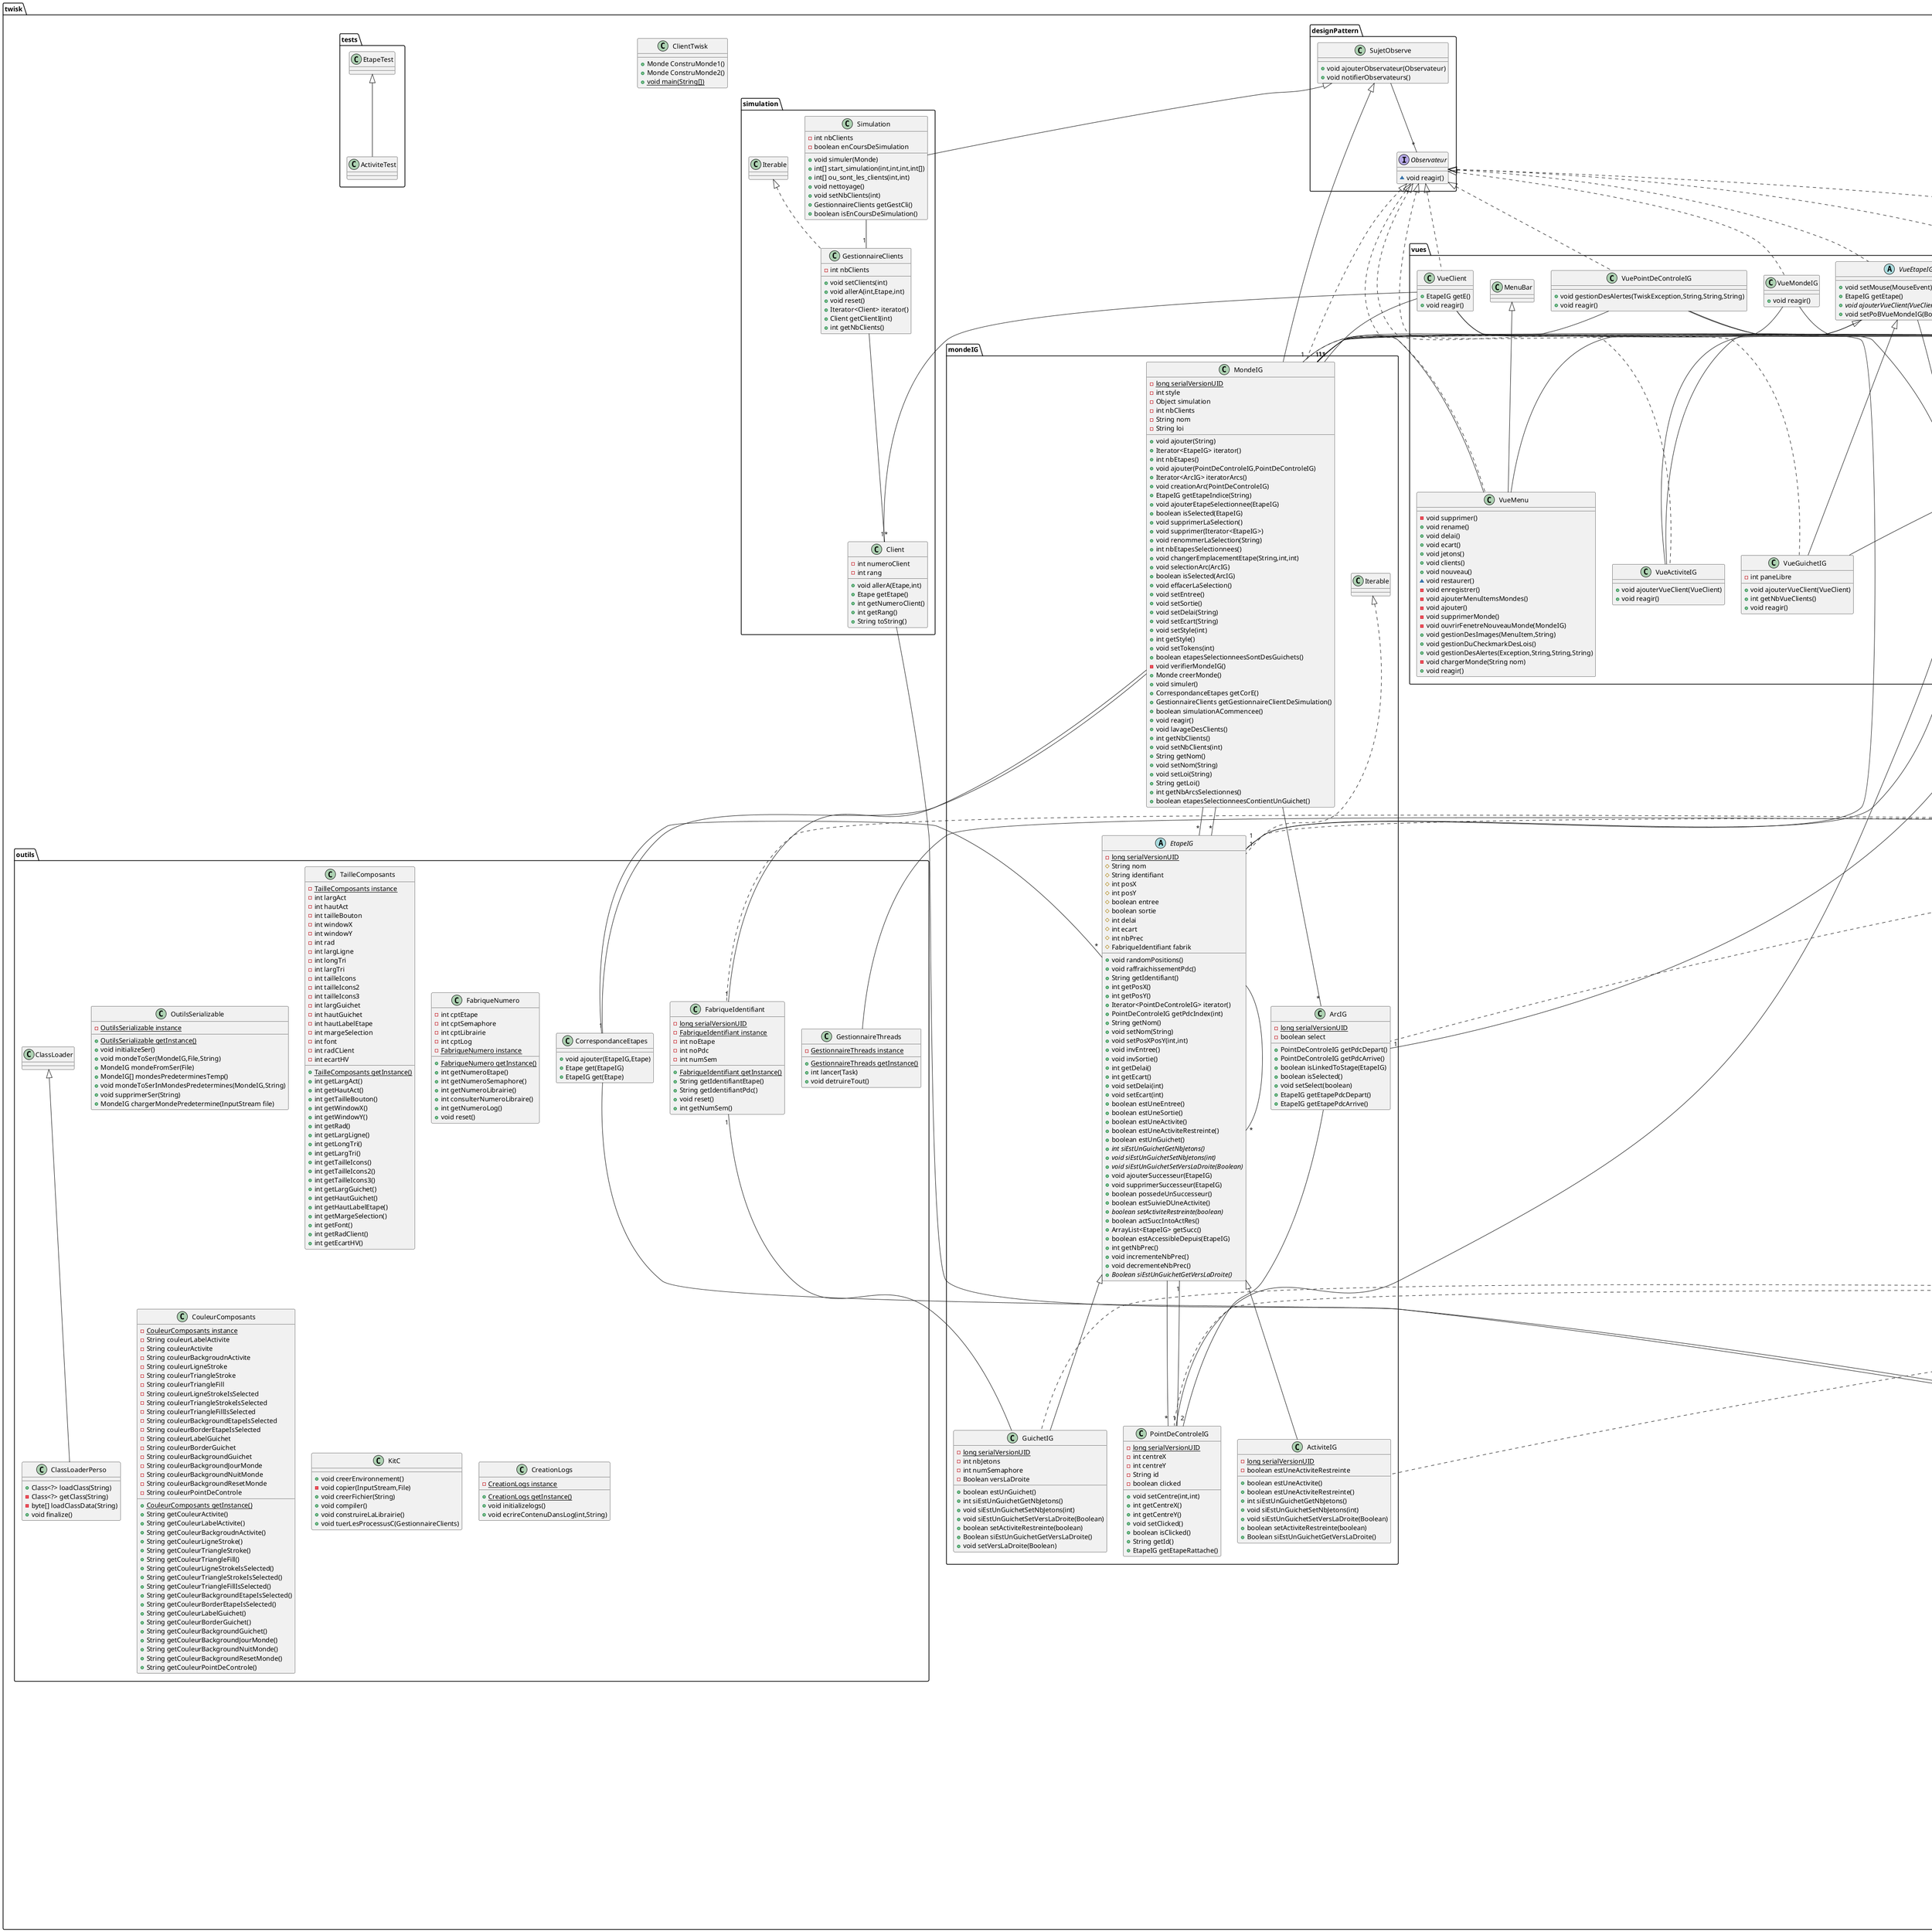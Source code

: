 @startuml
class twisk.monde.Activite {
- int temps
- int ecartTemps
+ boolean estUneActivite()
+ int getTemps()
+ void setTemps(int)
+ int getEcartTemps()
+ void setEcartTemps(int)
+ String toString()
+ String toC()
+ int getNbTicketSiGuichet()
+ int getNumSem()
}
class twisk.exceptions.SameActivityException {
}
abstract class twisk.exceptions.TwiskException {
}
class twisk.exceptions.MondeNullException {
}
class twisk.simulation.Client {
- int numeroClient
- int rang
+ void allerA(Etape,int)
+ Etape getEtape()
+ int getNumeroClient()
+ int getRang()
+ String toString()
}
twisk.simulation.Client --"1" twisk.monde.Etape
class twisk.outils.OutilsSerializable {
- {static} OutilsSerializable instance
+ {static} OutilsSerializable getInstance()
+ void initializeSer()
+ void mondeToSer(MondeIG,File,String)
+ MondeIG mondeFromSer(File)
+ MondeIG[] mondesPredeterminesTemp()
+ void mondeToSerInMondesPredetermines(MondeIG,String)
+ void supprimerSer(String)
+ MondeIG chargerMondePredetermine(InputStream file)
}
class twisk.exceptions.GuichetToGuichetException {
}
class twisk.exceptions.URLIncorrectException {
}

class twisk.outils.ClassLoaderPerso {
+ Class<?> loadClass(String)
- Class<?> getClass(String)
- byte[] loadClassData(String)
+ void finalize()
}
class twisk.outils.FabriqueIdentifiant {
- {static} long serialVersionUID
- {static} FabriqueIdentifiant instance
- int noEtape
- int noPdc
- int numSem
+ {static} FabriqueIdentifiant getInstance()
+ String getIdentifiantEtape()
+ String getIdentifiantPdc()
+ void reset()
+ int getNumSem()
}
class twisk.outils.TailleComposants {
- {static} TailleComposants instance
- int largAct
- int hautAct
- int tailleBouton
- int windowX
- int windowY
- int rad
- int largLigne
- int longTri
- int largTri
- int tailleIcons
- int tailleIcons2
- int tailleIcons3
- int largGuichet
- int hautGuichet
- int hautLabelEtape
- int margeSelection
- int font
- int radCLient
- int ecartHV
+ {static} TailleComposants getInstance()
+ int getLargAct()
+ int getHautAct()
+ int getTailleBouton()
+ int getWindowX()
+ int getWindowY()
+ int getRad()
+ int getLargLigne()
+ int getLongTri()
+ int getLargTri()
+ int getTailleIcons()
+ int getTailleIcons2()
+ int getTailleIcons3()
+ int getLargGuichet()
+ int getHautGuichet()
+ int getHautLabelEtape()
+ int getMargeSelection()
+ int getFont()
+ int getRadClient()
+ int getEcartHV()
}
class twisk.outils.FabriqueNumero {
- int cptEtape
- int cptSemaphore
- int cptLibrairie
- int cptLog
- {static} FabriqueNumero instance
+ {static} FabriqueNumero getInstance()
+ int getNumeroEtape()
+ int getNumeroSemaphore()
+ int getNumeroLibrairie()
+ int consulterNumeroLibraire()
+ int getNumeroLog()
+ void reset()
}
class twisk.outils.CouleurComposants {
- {static} CouleurComposants instance
- String couleurLabelActivite
- String couleurActivite
- String couleurBackgroudnActivite
- String couleurLigneStroke
- String couleurTriangleStroke
- String couleurTriangleFill
- String couleurLigneStrokeIsSelected
- String couleurTriangleStrokeIsSelected
- String couleurTriangleFillIsSelected
- String couleurBackgroundEtapeIsSelected
- String couleurBorderEtapeIsSelected
- String couleurLabelGuichet
- String couleurBorderGuichet
- String couleurBackgroundGuichet
- String couleurBackgroundJourMonde
- String couleurBackgroundNuitMonde
- String couleurBackgroundResetMonde
- String couleurPointDeControle
+ {static} CouleurComposants getInstance()
+ String getCouleurActivite()
+ String getCouleurLabelActivite()
+ String getCouleurBackgroudnActivite()
+ String getCouleurLigneStroke()
+ String getCouleurTriangleStroke()
+ String getCouleurTriangleFill()
+ String getCouleurLigneStrokeIsSelected()
+ String getCouleurTriangleStrokeIsSelected()
+ String getCouleurTriangleFillIsSelected()
+ String getCouleurBackgroundEtapeIsSelected()
+ String getCouleurBorderEtapeIsSelected()
+ String getCouleurLabelGuichet()
+ String getCouleurBorderGuichet()
+ String getCouleurBackgroundGuichet()
+ String getCouleurBackgroundJourMonde()
+ String getCouleurBackgroundNuitMonde()
+ String getCouleurBackgroundResetMonde()
+ String getCouleurPointDeControle()
}
abstract class twisk.mondeIG.EtapeIG {
- {static} long serialVersionUID
# String nom
# String identifiant
# int posX
# int posY
# boolean entree
# boolean sortie
# int delai
# int ecart
# int nbPrec
# FabriqueIdentifiant fabrik
+ void randomPositions()
+ void raffraichissementPdc()
+ String getIdentifiant()
+ int getPosX()
+ int getPosY()
+ Iterator<PointDeControleIG> iterator()
+ PointDeControleIG getPdcIndex(int)
+ String getNom()
+ void setNom(String)
+ void setPosXPosY(int,int)
+ void invEntree()
+ void invSortie()
+ int getDelai()
+ int getEcart()
+ void setDelai(int)
+ void setEcart(int)
+ boolean estUneEntree()
+ boolean estUneSortie()
+ boolean estUneActivite()
+ boolean estUneActiviteRestreinte()
+ boolean estUnGuichet()
+ {abstract}int siEstUnGuichetGetNbJetons()
+ {abstract}void siEstUnGuichetSetNbJetons(int)
+ {abstract}void siEstUnGuichetSetVersLaDroite(Boolean)
+ void ajouterSuccesseur(EtapeIG)
+ void supprimerSuccesseur(EtapeIG)
+ boolean possedeUnSuccesseur()
+ boolean estSuivieDUneActivite()
+ {abstract}boolean setActiviteRestreinte(boolean)
+ boolean actSuccIntoActRes()
+ ArrayList<EtapeIG> getSucc()
+ boolean estAccessibleDepuis(EtapeIG)
+ int getNbPrec()
+ void incrementeNbPrec()
+ void decrementeNbPrec()
+ {abstract}Boolean siEstUnGuichetGetVersLaDroite()
}
twisk.mondeIG.EtapeIG--"*" twisk.mondeIG.PointDeControleIG
twisk.mondeIG.EtapeIG--"*" twisk.mondeIG.EtapeIG
abstract class twisk.monde.Etape {
# String nom
# int num
+ void ajouterSuccesseur(Etape)
+ int nbSuccesseurs()
+ boolean estUneActivite()
+ boolean estUnGuichet()
+ Iterator<Etape> iterator()
+ String getNom()
+ int getNum()
+ {abstract}String toC()
+ GestionnaireSuccesseurs getGestsucc()
+ Etape getSucc()
+ Etape getSuccI(int)
+ {abstract}int getNbTicketSiGuichet()
+ {abstract}int getNumSem()
+ String getNomMaj()
+ boolean estUnSasEntree()
+ boolean estUnSasSortie()
}
twisk.monde.Etape--"1" twisk.monde.GestionnaireSuccesseurs
class twisk.vues.VueClient {
+ EtapeIG getE()
+ void reagir()
}
twisk.vues.VueClient--"1" twisk.simulation.Client
twisk.vues.VueClient--"1" twisk.mondeIG.MondeIG
twisk.vues.VueClient--"1" twisk.mondeIG.EtapeIG
interface twisk.designPattern.Observateur {
~ void reagir()
}
class twisk.exceptions.PasUnGuichetException {
}
class twisk.monde.GestionnaireEtapes {
+ void ajouter(Etape)
+ int nbEtapes()
+ Iterator<Etape> iterator()
+ String toString()
}
twisk.monde.GestionnaireEtapes--"*" twisk.monde.Etape
class twisk.vues.VueArcIG {
+ void apparitionDeLaLigne(PointDeControleIG,PointDeControleIG)
+ void apparitionDuTriangle()
+ void reagir()
}
twisk.vues.VueArcIG--"1" twisk.mondeIG.MondeIG
twisk.vues.VueArcIG--"1" twisk.mondeIG.ArcIG
twisk.vues.VueArcIG--"1" javafx.scene.shape.Line
twisk.vues.VueArcIG--"1" javafx.scene.shape.Polyline
class twisk.exceptions.UncorrectSettingsException {
}

class twisk.exceptions.ArcAlreadyCreateException {
}
class twisk.outils.KitC {
+ void creerEnvironnement()
- void copier(InputStream,File)
+ void creerFichier(String)
+ void compiler()
+ void construireLaLibrairie()
+ void tuerLesProcessusC(GestionnaireClients)
}
class twisk.outils.CreationLogs {
- {static} CreationLogs instance
+ {static} CreationLogs getInstance()
+ void initializelogs()
+ void ecrireContenuDansLog(int,String)
}
class twisk.vues.VueMondeIG {
+ void reagir()
}
twisk.vues.VueMondeIG --"1" twisk.mondeIG.MondeIG
class twisk.monde.GestionnaireSuccesseurs {
+ void ajouter(Etape)
+ int nbEtapes()
+ Iterator<Etape> iterator()
+ Etape getSucc()
+ Etape getSuccI(int)
+ String toString()
}
twisk.monde.GestionnaireSuccesseurs --"*" twisk.monde.Etape
class twisk.monde.SasEntree {
- String loi
+ String toC()
+ boolean estUnSasEntree()
+ void setLoi(String)
}
class twisk.monde.Monde {
+ void aCommeEntree(Etape)
+ void aCommeSortie(Etape)
+ void ajouter(Etape)
+ int nbEtapes()
+ int nbGuichets()
+ Iterator<Etape> iterator()
+ String toString()
+ String toC()
+ int getNbTicketsGuichetI(int)
+ String getNomEtapeI(int)
+ int getNumSasSortie()
+ Etape getEtapeI(int)
+ SasEntree getSasE()
}
twisk.monde.Monde--"1" twisk.monde.SasEntree
twisk.monde.Monde--"1" twisk.monde.SasSortie
twisk.monde.Monde--"1" twisk.monde.GestionnaireEtapes
class twisk.monde.SasSortie {
+ String toC()
+ boolean estUnSasSortie()
}
class twisk.exceptions.ChargementSauvegardeException {
}
class twisk.exceptions.MondeException {
}
class twisk.exceptions.WrongDirectionException {
}
class twisk.outils.GestionnaireThreads {
- {static} GestionnaireThreads instance
+ {static} GestionnaireThreads getInstance()
+ int lancer(Task)
+ void detruireTout()
}
twisk.outils.GestionnaireThreads--"*" java.lang.Thread
class twisk.ClientTwisk {
+ Monde ConstruMonde1()
+ Monde ConstruMonde2()
+ {static} void main(String[])
}
class twisk.simulation.Simulation {
- int nbClients
- boolean enCoursDeSimulation
+ void simuler(Monde)
+ int[] start_simulation(int,int,int,int[])
+ int[] ou_sont_les_clients(int,int)
+ void nettoyage()
+ void setNbClients(int)
+ GestionnaireClients getGestCli()
+ boolean isEnCoursDeSimulation()
}
twisk.simulation.Simulation --"1" twisk.simulation.GestionnaireClients
class twisk.vues.VueGuichetIG {
- int paneLibre
+ void ajouterVueClient(VueClient)
+ int getNbVueClients()
+ void reagir()
}
twisk.vues.VueGuichetIG--"1" javafx.scene.layout.FlowPane
class twisk.mondeIG.ActiviteIG {
- {static} long serialVersionUID
- boolean estUneActiviteRestreinte
+ boolean estUneActivite()
+ boolean estUneActiviteRestreinte()
+ int siEstUnGuichetGetNbJetons()
+ void siEstUnGuichetSetNbJetons(int)
+ void siEstUnGuichetSetVersLaDroite(Boolean)
+ boolean setActiviteRestreinte(boolean)
+ Boolean siEstUnGuichetGetVersLaDroite()
}
class twisk.vues.VuePointDeControleIG {
+ void gestionDesAlertes(TwiskException,String,String,String)
+ void reagir()
}
twisk.vues.VuePointDeControleIG --"1" twisk.mondeIG.MondeIG
twisk.vues.VuePointDeControleIG--"1" twisk.mondeIG.PointDeControleIG
class twisk.vues.VueMenu {
- void supprimer()
+ void rename()
+ void delai()
+ void ecart()
+ void jetons()
+ void clients()
+ void nouveau()
~ void restaurer()
- void enregistrer()
- void ajouterMenuItemsMondes()
- void ajouter()
- void supprimerMonde()
- void ouvrirFenetreNouveauMonde(MondeIG)
+ void gestionDesImages(MenuItem,String)
+ void gestionDuCheckmarkDesLois()
+ void gestionDesAlertes(Exception,String,String,String)
- void chargerMonde(String nom)
+ void reagir()
}
twisk.vues.VueMenu--"1" twisk.mondeIG.MondeIG
twisk.vues.VueMenu--"7" javafx.scene.control.Menu
class twisk.exceptions.CreateLoopException {
}
abstract class twisk.vues.VueEtapeIG {
+ void setMouse(MouseEvent)
+ EtapeIG getEtape()
+ {abstract}void ajouterVueClient(VueClient)
+ void setPoBVueMondeIG(BooleanProperty)
}
twisk.vues.VueEtapeIG--"1" twisk.mondeIG.MondeIG
twisk.vues.VueEtapeIG--"1" twisk.mondeIG.EtapeIG
twisk.vues.VueEtapeIG--"1" javafx.scene.control.Label
twisk.vues.VueEtapeIG--"1" java.lang.Boolean
class twisk.MainTwisk {
+ {static} void main(String[])
+ void start(Stage)
}
class twisk.mondeIG.ArcIG {
- {static} long serialVersionUID
- boolean select
+ PointDeControleIG getPdcDepart()
+ PointDeControleIG getPdcArrive()
+ boolean isLinkedToStage(EtapeIG)
+ boolean isSelected()
+ void setSelect(boolean)
+ EtapeIG getEtapePdcDepart()
+ EtapeIG getEtapePdcArrive()
}
twisk.mondeIG.ArcIG --"2" twisk.mondeIG.PointDeControleIG
class twisk.mondeIG.GuichetIG {
- {static} long serialVersionUID
- int nbJetons
- int numSemaphore
- Boolean versLaDroite
+ boolean estUnGuichet()
+ int siEstUnGuichetGetNbJetons()
+ void siEstUnGuichetSetNbJetons(int)
+ void siEstUnGuichetSetVersLaDroite(Boolean)
+ boolean setActiviteRestreinte(boolean)
+ Boolean siEstUnGuichetGetVersLaDroite()
+ void setVersLaDroite(Boolean)
}
twisk.mondeIG.GuichetIG--"1"twisk.outils.FabriqueIdentifiant
class twisk.exceptions.FichierNullException {
}
class twisk.mondeIG.PointDeControleIG {
- {static} long serialVersionUID
- int centreX
- int centreY
- String id
- boolean clicked
+ void setCentre(int,int)
+ int getCentreX()
+ int getCentreY()
+ void setClicked()
+ boolean isClicked()
+ String getId()
+ EtapeIG getEtapeRattache()
}
twisk.mondeIG.PointDeControleIG--"1" twisk.mondeIG.EtapeIG
class twisk.vues.VueActiviteIG {
+ void ajouterVueClient(VueClient)
+ void reagir()
}
twisk.vues.VueActiviteIG --"1" javafx.scene.layout.FlowPane
class twisk.vues.VueOutils {
- void lancerFenetreErreurSimu(TwiskException)
+ void reagir()
}
twisk.vues.VueOutils --"1" twisk.mondeIG.MondeIG
twisk.vues.VueOutils --"3" javafx.scene.control.Button
class twisk.exceptions.CreateArcWithEndPdcException {
}
class twisk.simulation.GestionnaireClients {
- int nbClients
+ void setClients(int)
+ void allerA(int,Etape,int)
+ void reset()
+ Iterator<Client> iterator()
+ Client getClientI(int)
+ int getNbClients()
}
twisk.simulation.GestionnaireClients --"*" twisk.simulation.Client
class twisk.designPattern.SujetObserve {
+ void ajouterObservateur(Observateur)
+ void notifierObservateurs()
}
twisk.designPattern.SujetObserve --"*" twisk.designPattern.Observateur
twisk.mondeIG.MondeIG--"*" twisk.mondeIG.EtapeIG
twisk.mondeIG.MondeIG--"*" twisk.mondeIG.EtapeIG
twisk.mondeIG.MondeIG--"*" twisk.mondeIG.ArcIG
twisk.mondeIG.MondeIG--"1" twisk.outils.CorrespondanceEtapes
twisk.mondeIG.MondeIG--"1" twisk.outils.FabriqueIdentifiant
class twisk.mondeIG.MondeIG {
- {static} long serialVersionUID
- int style
- Object simulation
- int nbClients
- String nom
- String loi
+ void ajouter(String)
+ Iterator<EtapeIG> iterator()
+ int nbEtapes()
+ void ajouter(PointDeControleIG,PointDeControleIG)
+ Iterator<ArcIG> iteratorArcs()
+ void creationArc(PointDeControleIG)
+ EtapeIG getEtapeIndice(String)
+ void ajouterEtapeSelectionnee(EtapeIG)
+ boolean isSelected(EtapeIG)
+ void supprimerLaSelection()
+ void supprimer(Iterator<EtapeIG>)
+ void renommerLaSelection(String)
+ int nbEtapesSelectionnees()
+ void changerEmplacementEtape(String,int,int)
+ void selectionArc(ArcIG)
+ boolean isSelected(ArcIG)
+ void effacerLaSelection()
+ void setEntree()
+ void setSortie()
+ void setDelai(String)
+ void setEcart(String)
+ void setStyle(int)
+ int getStyle()
+ void setTokens(int)
+ boolean etapesSelectionneesSontDesGuichets()
- void verifierMondeIG()
+ Monde creerMonde()
+ void simuler()
+ CorrespondanceEtapes getCorE()
+ GestionnaireClients getGestionnaireClientDeSimulation()
+ boolean simulationACommencee()
+ void reagir()
+ void lavageDesClients()
+ int getNbClients()
+ void setNbClients(int)
+ String getNom()
+ void setNom(String)
+ void setLoi(String)
+ String getLoi()
+ int getNbArcsSelectionnes()
+ boolean etapesSelectionneesContientUnGuichet()
}
class twisk.monde.Guichet {
- int nbJetons
- int numSemaphore
+ boolean estUnGuichet()
+ int getNbJetons()
+ void setNbJetons(int)
+ int getNumSemaphore()
+ void setNumSemaphore(int)
+ String toString()
+ String toC()
+ int getNbTicketSiGuichet()
+ int getNumSem()
}
class twisk.outils.CorrespondanceEtapes {
+ void ajouter(EtapeIG,Etape)
+ Etape get(EtapeIG)
+ EtapeIG get(Etape)
}
twisk.outils.CorrespondanceEtapes--"*"twisk.mondeIG.EtapeIG
twisk.outils.CorrespondanceEtapes--"*"twisk.monde.Etape
class twisk.monde.ActiviteRestreinte {
+ String toC()
}

twisk.monde.Etape <|-- twisk.monde.Activite
twisk.exceptions.TwiskException <|-- twisk.exceptions.SameActivityException
twisk.exceptions.Exception <|-- twisk.exceptions.TwiskException
twisk.exceptions.TwiskException <|-- twisk.exceptions.MondeNullException
twisk.exceptions.TwiskException <|-- twisk.exceptions.GuichetToGuichetException
twisk.exceptions.TwiskException <|-- twisk.exceptions.URLIncorrectException
twisk.outils.ClassLoader <|-- twisk.outils.ClassLoaderPerso
java.io.Serializable <|.. twisk.outils.FabriqueIdentifiant
twisk.mondeIG.Iterable <|.. twisk.mondeIG.EtapeIG
java.io.Serializable <|.. twisk.mondeIG.EtapeIG
twisk.monde.Iterable <|.. twisk.monde.Etape
twisk.designPattern.Observateur <|.. twisk.vues.VueClient
javafx.scene.shape.Circle <|-- twisk.vues.VueClient
twisk.exceptions.TwiskException <|-- twisk.exceptions.PasUnGuichetException
twisk.monde.Iterable <|.. twisk.monde.GestionnaireEtapes
twisk.designPattern.Observateur <|.. twisk.vues.VueArcIG
javafx.scene.layout.Pane <|-- twisk.vues.VueArcIG
twisk.exceptions.Exception <|-- twisk.exceptions.UncorrectSettingsException
twisk.exceptions.TwiskException <|-- twisk.exceptions.ArcAlreadyCreateException
twisk.designPattern.Observateur <|.. twisk.vues.VueMondeIG
javafx.scene.layout.Pane <|-- twisk.vues.VueMondeIG
twisk.monde.Iterable <|.. twisk.monde.GestionnaireSuccesseurs
twisk.monde.Activite <|-- twisk.monde.SasEntree
twisk.monde.Iterable <|.. twisk.monde.Monde
twisk.monde.Activite <|-- twisk.monde.SasSortie
twisk.exceptions.TwiskException <|-- twisk.exceptions.ChargementSauvegardeException
twisk.exceptions.TwiskException <|-- twisk.exceptions.MondeException
twisk.exceptions.TwiskException <|-- twisk.exceptions.WrongDirectionException
twisk.designPattern.SujetObserve <|-- twisk.simulation.Simulation
twisk.designPattern.Observateur <|.. twisk.vues.VueGuichetIG
twisk.vues.VueEtapeIG <|-- twisk.vues.VueGuichetIG
java.io.Serializable <|.. twisk.mondeIG.ActiviteIG
twisk.mondeIG.EtapeIG <|-- twisk.mondeIG.ActiviteIG
twisk.tests.EtapeTest <|-- twisk.tests.ActiviteTest
twisk.designPattern.Observateur <|.. twisk.vues.VuePointDeControleIG
javafx.scene.shape.Circle <|-- twisk.vues.VuePointDeControleIG
twisk.designPattern.Observateur <|.. twisk.vues.VueMenu
twisk.vues.MenuBar <|-- twisk.vues.VueMenu
twisk.exceptions.TwiskException <|-- twisk.exceptions.CreateLoopException
twisk.designPattern.Observateur <|.. twisk.vues.VueEtapeIG
javafx.scene.layout.VBox <|-- twisk.vues.VueEtapeIG
javafx.application.Application <|-- twisk.MainTwisk
java.io.Serializable <|.. twisk.mondeIG.ArcIG
java.io.Serializable <|.. twisk.mondeIG.GuichetIG
twisk.mondeIG.EtapeIG <|-- twisk.mondeIG.GuichetIG
twisk.exceptions.TwiskException <|-- twisk.exceptions.FichierNullException
java.io.Serializable <|.. twisk.mondeIG.PointDeControleIG
twisk.designPattern.Observateur <|.. twisk.vues.VueActiviteIG
twisk.vues.VueEtapeIG <|-- twisk.vues.VueActiviteIG
twisk.designPattern.Observateur <|.. twisk.vues.VueOutils
javafx.scene.layout.TilePane <|-- twisk.vues.VueOutils
twisk.exceptions.TwiskException <|-- twisk.exceptions.CreateArcWithEndPdcException
twisk.simulation.Iterable <|.. twisk.simulation.GestionnaireClients
twisk.designPattern.Observateur <|.. twisk.mondeIG.MondeIG
java.io.Serializable <|.. twisk.mondeIG.MondeIG
twisk.designPattern.SujetObserve <|-- twisk.mondeIG.MondeIG
twisk.monde.Etape <|-- twisk.monde.Guichet
twisk.monde.Activite <|-- twisk.monde.ActiviteRestreinte
@enduml
